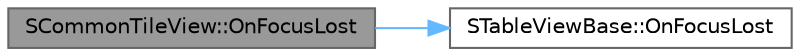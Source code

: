 digraph "SCommonTileView::OnFocusLost"
{
 // INTERACTIVE_SVG=YES
 // LATEX_PDF_SIZE
  bgcolor="transparent";
  edge [fontname=Helvetica,fontsize=10,labelfontname=Helvetica,labelfontsize=10];
  node [fontname=Helvetica,fontsize=10,shape=box,height=0.2,width=0.4];
  rankdir="LR";
  Node1 [id="Node000001",label="SCommonTileView::OnFocusLost",height=0.2,width=0.4,color="gray40", fillcolor="grey60", style="filled", fontcolor="black",tooltip="Called when this widget loses focus."];
  Node1 -> Node2 [id="edge1_Node000001_Node000002",color="steelblue1",style="solid",tooltip=" "];
  Node2 [id="Node000002",label="STableViewBase::OnFocusLost",height=0.2,width=0.4,color="grey40", fillcolor="white", style="filled",URL="$dc/d5c/classSTableViewBase.html#ab641c471e40df8e3aeca09c97bb31d1c",tooltip="Called when this widget loses focus."];
}
